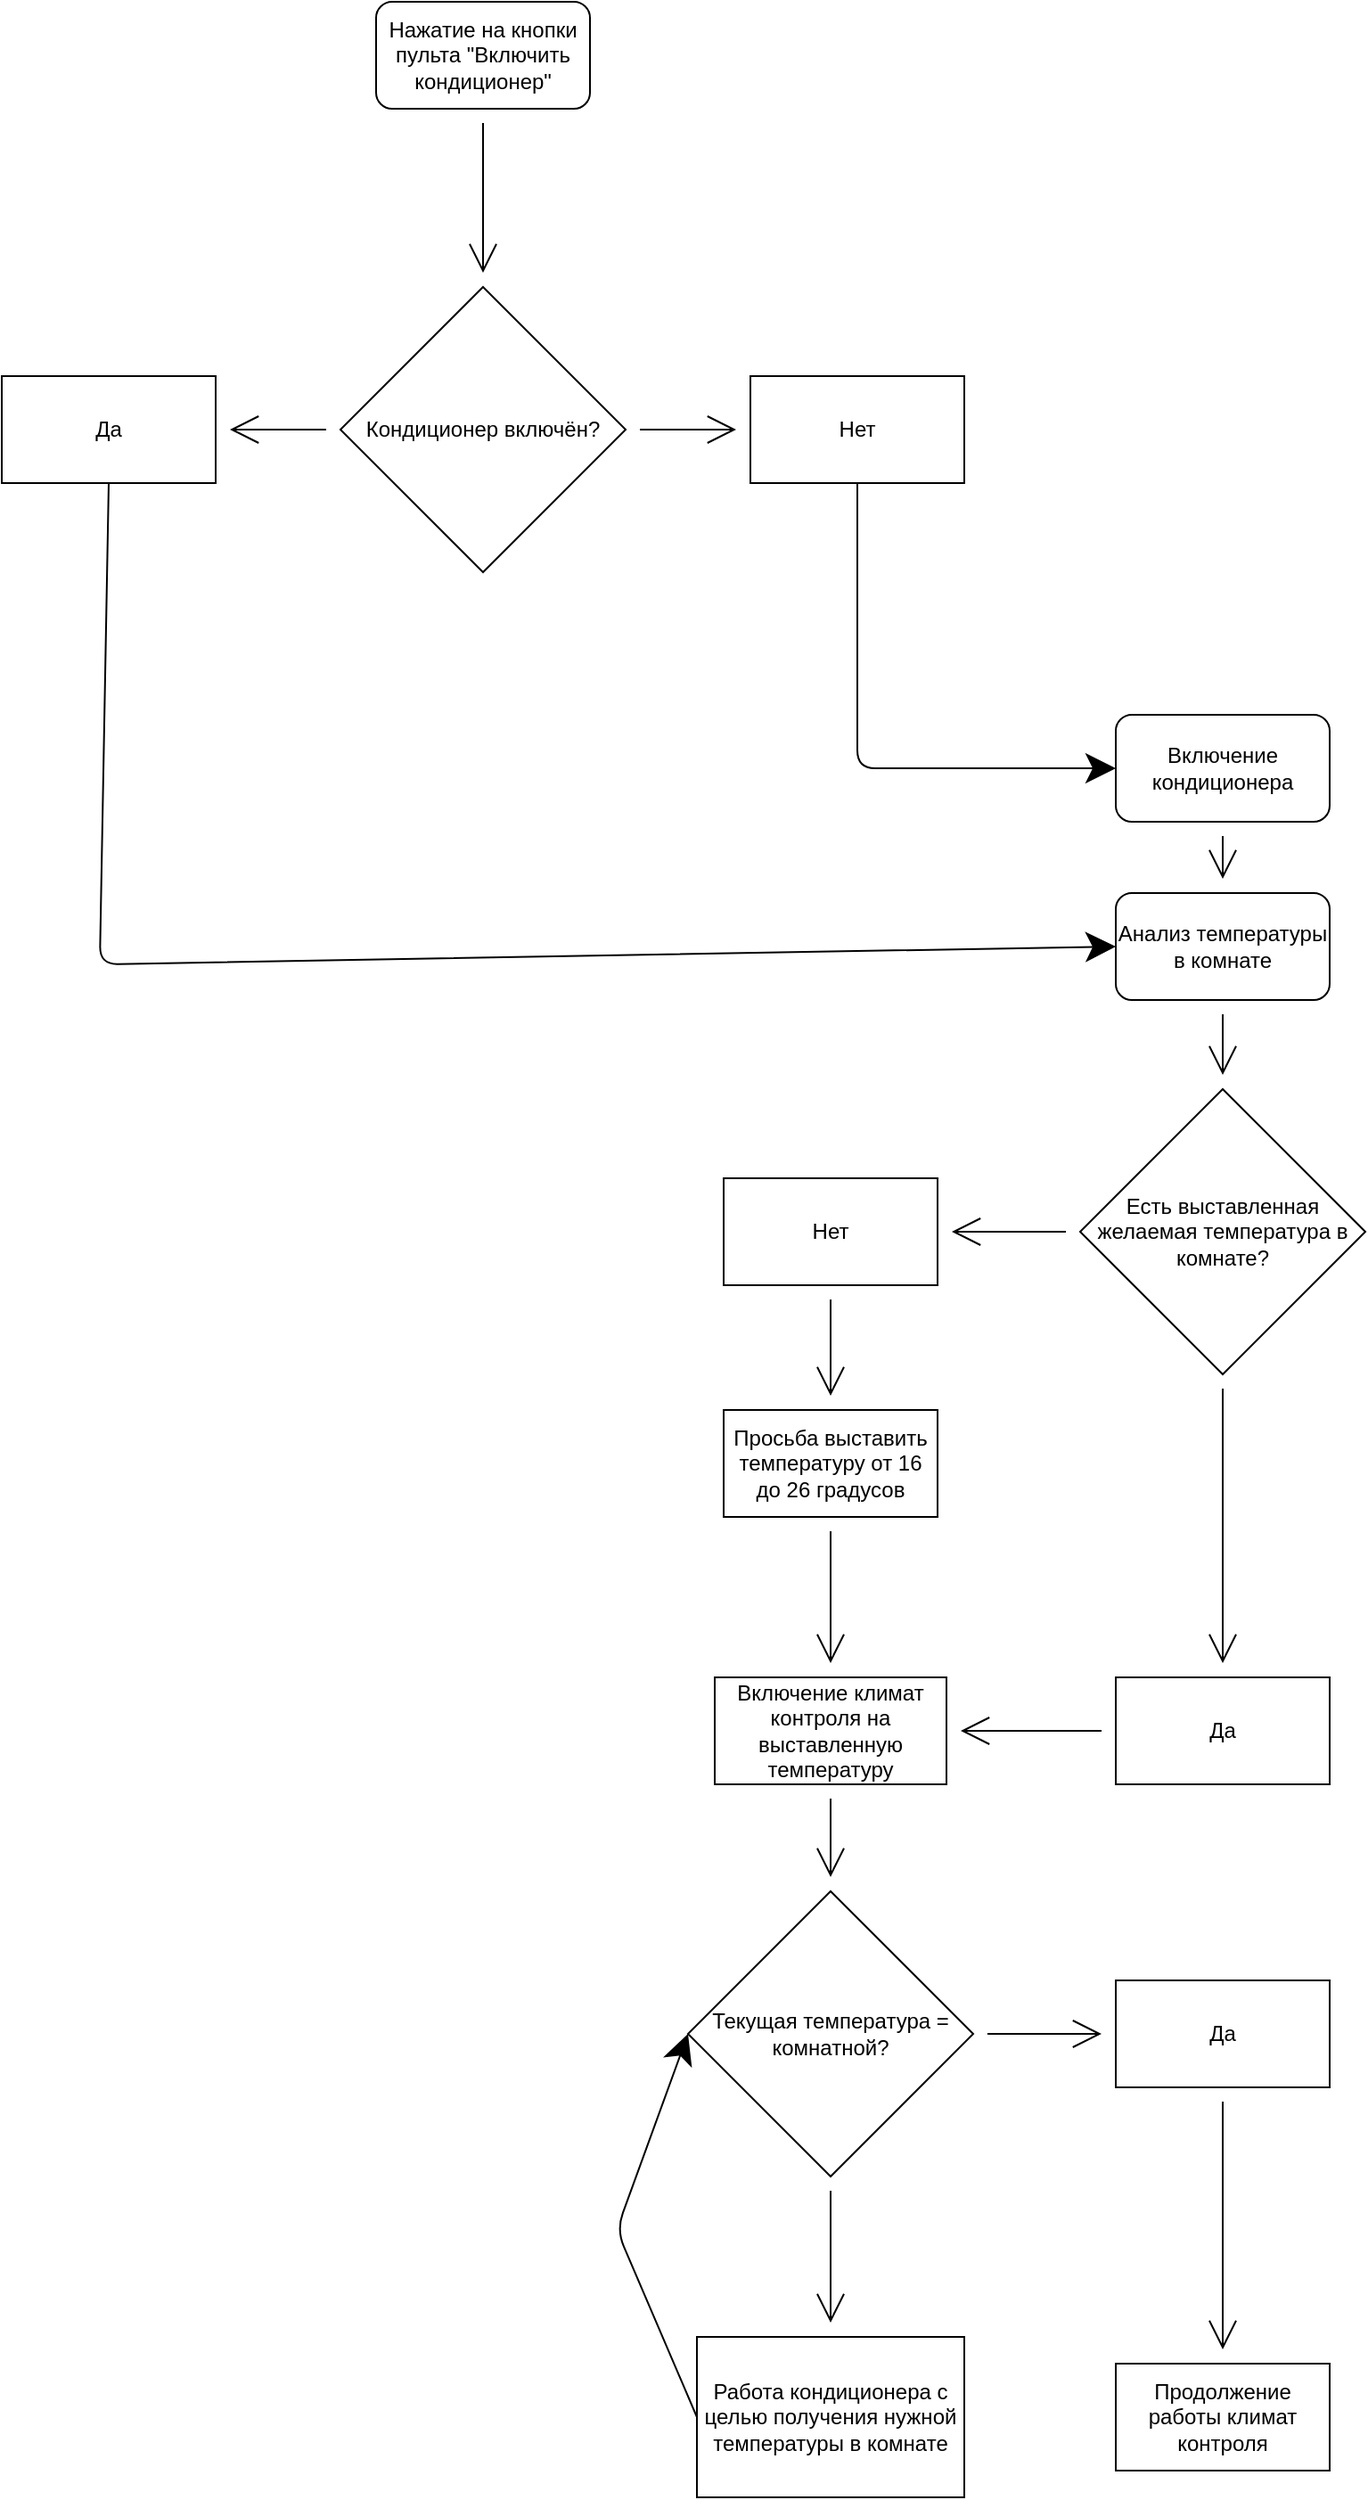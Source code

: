 <mxfile version="15.3.4" type="github">
  <diagram id="MO2Bvyn2_-JSokNNpkE6" name="Page-1">
    <mxGraphModel dx="1730" dy="868" grid="1" gridSize="10" guides="1" tooltips="1" connect="1" arrows="1" fold="1" page="1" pageScale="1" pageWidth="3000" pageHeight="3000" math="0" shadow="0">
      <root>
        <mxCell id="0" />
        <mxCell id="1" parent="0" />
        <mxCell id="xLc4NqqJEeSbFSuvH_Aq-7" value="" style="edgeStyle=none;curved=1;rounded=0;orthogonalLoop=1;jettySize=auto;html=1;endArrow=open;startSize=14;endSize=14;sourcePerimeterSpacing=8;targetPerimeterSpacing=8;" edge="1" parent="1" source="xLc4NqqJEeSbFSuvH_Aq-1" target="xLc4NqqJEeSbFSuvH_Aq-2">
          <mxGeometry relative="1" as="geometry" />
        </mxCell>
        <mxCell id="xLc4NqqJEeSbFSuvH_Aq-1" value="Включение кондиционера" style="rounded=1;whiteSpace=wrap;html=1;hachureGap=4;pointerEvents=0;" vertex="1" parent="1">
          <mxGeometry x="830" y="570" width="120" height="60" as="geometry" />
        </mxCell>
        <mxCell id="xLc4NqqJEeSbFSuvH_Aq-8" value="" style="edgeStyle=none;curved=1;rounded=0;orthogonalLoop=1;jettySize=auto;html=1;endArrow=open;startSize=14;endSize=14;sourcePerimeterSpacing=8;targetPerimeterSpacing=8;" edge="1" parent="1" source="xLc4NqqJEeSbFSuvH_Aq-2" target="xLc4NqqJEeSbFSuvH_Aq-4">
          <mxGeometry relative="1" as="geometry" />
        </mxCell>
        <mxCell id="xLc4NqqJEeSbFSuvH_Aq-2" value="Анализ температуры в комнате" style="rounded=1;whiteSpace=wrap;html=1;hachureGap=4;pointerEvents=0;" vertex="1" parent="1">
          <mxGeometry x="830" y="670" width="120" height="60" as="geometry" />
        </mxCell>
        <mxCell id="xLc4NqqJEeSbFSuvH_Aq-9" value="" style="edgeStyle=none;curved=1;rounded=0;orthogonalLoop=1;jettySize=auto;html=1;endArrow=open;startSize=14;endSize=14;sourcePerimeterSpacing=8;targetPerimeterSpacing=8;" edge="1" parent="1" source="xLc4NqqJEeSbFSuvH_Aq-4" target="xLc4NqqJEeSbFSuvH_Aq-5">
          <mxGeometry relative="1" as="geometry" />
        </mxCell>
        <mxCell id="xLc4NqqJEeSbFSuvH_Aq-10" value="" style="edgeStyle=none;curved=1;rounded=0;orthogonalLoop=1;jettySize=auto;html=1;endArrow=open;startSize=14;endSize=14;sourcePerimeterSpacing=8;targetPerimeterSpacing=8;" edge="1" parent="1" source="xLc4NqqJEeSbFSuvH_Aq-4" target="xLc4NqqJEeSbFSuvH_Aq-6">
          <mxGeometry relative="1" as="geometry" />
        </mxCell>
        <mxCell id="xLc4NqqJEeSbFSuvH_Aq-4" value="Есть выставленная желаемая температура в комнате?" style="rhombus;whiteSpace=wrap;html=1;hachureGap=4;pointerEvents=0;" vertex="1" parent="1">
          <mxGeometry x="810" y="780" width="160" height="160" as="geometry" />
        </mxCell>
        <mxCell id="xLc4NqqJEeSbFSuvH_Aq-12" value="" style="edgeStyle=none;curved=1;rounded=0;orthogonalLoop=1;jettySize=auto;html=1;endArrow=open;startSize=14;endSize=14;sourcePerimeterSpacing=8;targetPerimeterSpacing=8;" edge="1" parent="1" source="xLc4NqqJEeSbFSuvH_Aq-5" target="xLc4NqqJEeSbFSuvH_Aq-11">
          <mxGeometry relative="1" as="geometry" />
        </mxCell>
        <mxCell id="xLc4NqqJEeSbFSuvH_Aq-5" value="Нет" style="rounded=0;whiteSpace=wrap;html=1;hachureGap=4;pointerEvents=0;" vertex="1" parent="1">
          <mxGeometry x="610" y="830" width="120" height="60" as="geometry" />
        </mxCell>
        <mxCell id="xLc4NqqJEeSbFSuvH_Aq-15" value="" style="edgeStyle=none;curved=1;rounded=0;orthogonalLoop=1;jettySize=auto;html=1;endArrow=open;startSize=14;endSize=14;sourcePerimeterSpacing=8;targetPerimeterSpacing=8;" edge="1" parent="1" source="xLc4NqqJEeSbFSuvH_Aq-6" target="xLc4NqqJEeSbFSuvH_Aq-13">
          <mxGeometry relative="1" as="geometry" />
        </mxCell>
        <mxCell id="xLc4NqqJEeSbFSuvH_Aq-6" value="Да" style="rounded=0;whiteSpace=wrap;html=1;hachureGap=4;pointerEvents=0;" vertex="1" parent="1">
          <mxGeometry x="830" y="1110" width="120" height="60" as="geometry" />
        </mxCell>
        <mxCell id="xLc4NqqJEeSbFSuvH_Aq-14" value="" style="edgeStyle=none;curved=1;rounded=0;orthogonalLoop=1;jettySize=auto;html=1;endArrow=open;startSize=14;endSize=14;sourcePerimeterSpacing=8;targetPerimeterSpacing=8;" edge="1" parent="1" source="xLc4NqqJEeSbFSuvH_Aq-11" target="xLc4NqqJEeSbFSuvH_Aq-13">
          <mxGeometry relative="1" as="geometry" />
        </mxCell>
        <mxCell id="xLc4NqqJEeSbFSuvH_Aq-11" value="Просьба выставить температуру от 16 до 26 градусов" style="rounded=0;whiteSpace=wrap;html=1;hachureGap=4;pointerEvents=0;" vertex="1" parent="1">
          <mxGeometry x="610" y="960" width="120" height="60" as="geometry" />
        </mxCell>
        <mxCell id="xLc4NqqJEeSbFSuvH_Aq-24" value="" style="edgeStyle=none;curved=1;rounded=0;orthogonalLoop=1;jettySize=auto;html=1;endArrow=open;startSize=14;endSize=14;sourcePerimeterSpacing=8;targetPerimeterSpacing=8;" edge="1" parent="1" source="xLc4NqqJEeSbFSuvH_Aq-13" target="xLc4NqqJEeSbFSuvH_Aq-17">
          <mxGeometry relative="1" as="geometry" />
        </mxCell>
        <mxCell id="xLc4NqqJEeSbFSuvH_Aq-13" value="Включение климат контроля на выставленную температуру" style="rounded=0;whiteSpace=wrap;html=1;hachureGap=4;pointerEvents=0;" vertex="1" parent="1">
          <mxGeometry x="605" y="1110" width="130" height="60" as="geometry" />
        </mxCell>
        <mxCell id="xLc4NqqJEeSbFSuvH_Aq-20" value="" style="edgeStyle=none;curved=1;rounded=0;orthogonalLoop=1;jettySize=auto;html=1;endArrow=open;startSize=14;endSize=14;sourcePerimeterSpacing=8;targetPerimeterSpacing=8;" edge="1" parent="1" source="xLc4NqqJEeSbFSuvH_Aq-17" target="xLc4NqqJEeSbFSuvH_Aq-18">
          <mxGeometry relative="1" as="geometry" />
        </mxCell>
        <mxCell id="xLc4NqqJEeSbFSuvH_Aq-21" value="" style="edgeStyle=none;curved=1;rounded=0;orthogonalLoop=1;jettySize=auto;html=1;endArrow=open;startSize=14;endSize=14;sourcePerimeterSpacing=8;targetPerimeterSpacing=8;" edge="1" parent="1" source="xLc4NqqJEeSbFSuvH_Aq-17" target="xLc4NqqJEeSbFSuvH_Aq-19">
          <mxGeometry relative="1" as="geometry" />
        </mxCell>
        <mxCell id="xLc4NqqJEeSbFSuvH_Aq-17" value="Текущая температура = комнатной?" style="rhombus;whiteSpace=wrap;html=1;hachureGap=4;pointerEvents=0;" vertex="1" parent="1">
          <mxGeometry x="590" y="1230" width="160" height="160" as="geometry" />
        </mxCell>
        <mxCell id="xLc4NqqJEeSbFSuvH_Aq-23" style="edgeStyle=none;curved=1;rounded=0;orthogonalLoop=1;jettySize=auto;html=1;endArrow=open;startSize=14;endSize=14;sourcePerimeterSpacing=8;targetPerimeterSpacing=8;" edge="1" parent="1" source="xLc4NqqJEeSbFSuvH_Aq-18" target="xLc4NqqJEeSbFSuvH_Aq-22">
          <mxGeometry relative="1" as="geometry" />
        </mxCell>
        <mxCell id="xLc4NqqJEeSbFSuvH_Aq-18" value="Да" style="rounded=0;whiteSpace=wrap;html=1;hachureGap=4;pointerEvents=0;" vertex="1" parent="1">
          <mxGeometry x="830" y="1280" width="120" height="60" as="geometry" />
        </mxCell>
        <mxCell id="xLc4NqqJEeSbFSuvH_Aq-19" value="Работа кондиционера с целью получения нужной температуры в комнате" style="rounded=0;whiteSpace=wrap;html=1;hachureGap=4;pointerEvents=0;" vertex="1" parent="1">
          <mxGeometry x="595" y="1480" width="150" height="90" as="geometry" />
        </mxCell>
        <mxCell id="xLc4NqqJEeSbFSuvH_Aq-22" value="Продолжение работы климат контроля" style="rounded=0;whiteSpace=wrap;html=1;hachureGap=4;pointerEvents=0;" vertex="1" parent="1">
          <mxGeometry x="830" y="1495" width="120" height="60" as="geometry" />
        </mxCell>
        <mxCell id="xLc4NqqJEeSbFSuvH_Aq-25" value="" style="endArrow=classic;html=1;startSize=14;endSize=14;sourcePerimeterSpacing=8;targetPerimeterSpacing=8;exitX=0;exitY=0.5;exitDx=0;exitDy=0;" edge="1" parent="1" source="xLc4NqqJEeSbFSuvH_Aq-19">
          <mxGeometry width="50" height="50" relative="1" as="geometry">
            <mxPoint x="550" y="1500" as="sourcePoint" />
            <mxPoint x="590" y="1310" as="targetPoint" />
            <Array as="points">
              <mxPoint x="550" y="1420" />
            </Array>
          </mxGeometry>
        </mxCell>
        <mxCell id="xLc4NqqJEeSbFSuvH_Aq-31" value="" style="edgeStyle=none;curved=1;rounded=0;orthogonalLoop=1;jettySize=auto;html=1;endArrow=open;startSize=14;endSize=14;sourcePerimeterSpacing=8;targetPerimeterSpacing=8;" edge="1" parent="1" source="xLc4NqqJEeSbFSuvH_Aq-27" target="xLc4NqqJEeSbFSuvH_Aq-28">
          <mxGeometry relative="1" as="geometry" />
        </mxCell>
        <mxCell id="xLc4NqqJEeSbFSuvH_Aq-32" value="" style="edgeStyle=none;curved=1;rounded=0;orthogonalLoop=1;jettySize=auto;html=1;endArrow=open;startSize=14;endSize=14;sourcePerimeterSpacing=8;targetPerimeterSpacing=8;" edge="1" parent="1" source="xLc4NqqJEeSbFSuvH_Aq-27" target="xLc4NqqJEeSbFSuvH_Aq-29">
          <mxGeometry relative="1" as="geometry" />
        </mxCell>
        <mxCell id="xLc4NqqJEeSbFSuvH_Aq-27" value="Кондиционер включён?" style="rhombus;whiteSpace=wrap;html=1;hachureGap=4;pointerEvents=0;" vertex="1" parent="1">
          <mxGeometry x="395" y="330" width="160" height="160" as="geometry" />
        </mxCell>
        <mxCell id="xLc4NqqJEeSbFSuvH_Aq-28" value="Да" style="rounded=0;whiteSpace=wrap;html=1;hachureGap=4;pointerEvents=0;" vertex="1" parent="1">
          <mxGeometry x="205" y="380" width="120" height="60" as="geometry" />
        </mxCell>
        <mxCell id="xLc4NqqJEeSbFSuvH_Aq-29" value="Нет" style="rounded=0;whiteSpace=wrap;html=1;hachureGap=4;pointerEvents=0;" vertex="1" parent="1">
          <mxGeometry x="625" y="380" width="120" height="60" as="geometry" />
        </mxCell>
        <mxCell id="xLc4NqqJEeSbFSuvH_Aq-34" value="" style="edgeStyle=none;curved=1;rounded=0;orthogonalLoop=1;jettySize=auto;html=1;endArrow=open;startSize=14;endSize=14;sourcePerimeterSpacing=8;targetPerimeterSpacing=8;" edge="1" parent="1" source="xLc4NqqJEeSbFSuvH_Aq-33" target="xLc4NqqJEeSbFSuvH_Aq-27">
          <mxGeometry relative="1" as="geometry" />
        </mxCell>
        <mxCell id="xLc4NqqJEeSbFSuvH_Aq-33" value="Нажатие на кнопки пульта &quot;Включить кондиционер&quot;" style="rounded=1;whiteSpace=wrap;html=1;hachureGap=4;pointerEvents=0;" vertex="1" parent="1">
          <mxGeometry x="415" y="170" width="120" height="60" as="geometry" />
        </mxCell>
        <mxCell id="xLc4NqqJEeSbFSuvH_Aq-35" value="" style="endArrow=classic;html=1;startSize=14;endSize=14;sourcePerimeterSpacing=8;targetPerimeterSpacing=8;exitX=0.5;exitY=1;exitDx=0;exitDy=0;entryX=0;entryY=0.5;entryDx=0;entryDy=0;" edge="1" parent="1" source="xLc4NqqJEeSbFSuvH_Aq-29" target="xLc4NqqJEeSbFSuvH_Aq-1">
          <mxGeometry width="50" height="50" relative="1" as="geometry">
            <mxPoint x="570" y="640" as="sourcePoint" />
            <mxPoint x="620" y="590" as="targetPoint" />
            <Array as="points">
              <mxPoint x="685" y="600" />
            </Array>
          </mxGeometry>
        </mxCell>
        <mxCell id="xLc4NqqJEeSbFSuvH_Aq-37" value="" style="endArrow=classic;html=1;startSize=14;endSize=14;sourcePerimeterSpacing=8;targetPerimeterSpacing=8;exitX=0.5;exitY=1;exitDx=0;exitDy=0;entryX=0;entryY=0.5;entryDx=0;entryDy=0;" edge="1" parent="1" source="xLc4NqqJEeSbFSuvH_Aq-28" target="xLc4NqqJEeSbFSuvH_Aq-2">
          <mxGeometry width="50" height="50" relative="1" as="geometry">
            <mxPoint x="265" y="440" as="sourcePoint" />
            <mxPoint x="830" y="700" as="targetPoint" />
            <Array as="points">
              <mxPoint x="260" y="710" />
            </Array>
          </mxGeometry>
        </mxCell>
      </root>
    </mxGraphModel>
  </diagram>
</mxfile>
